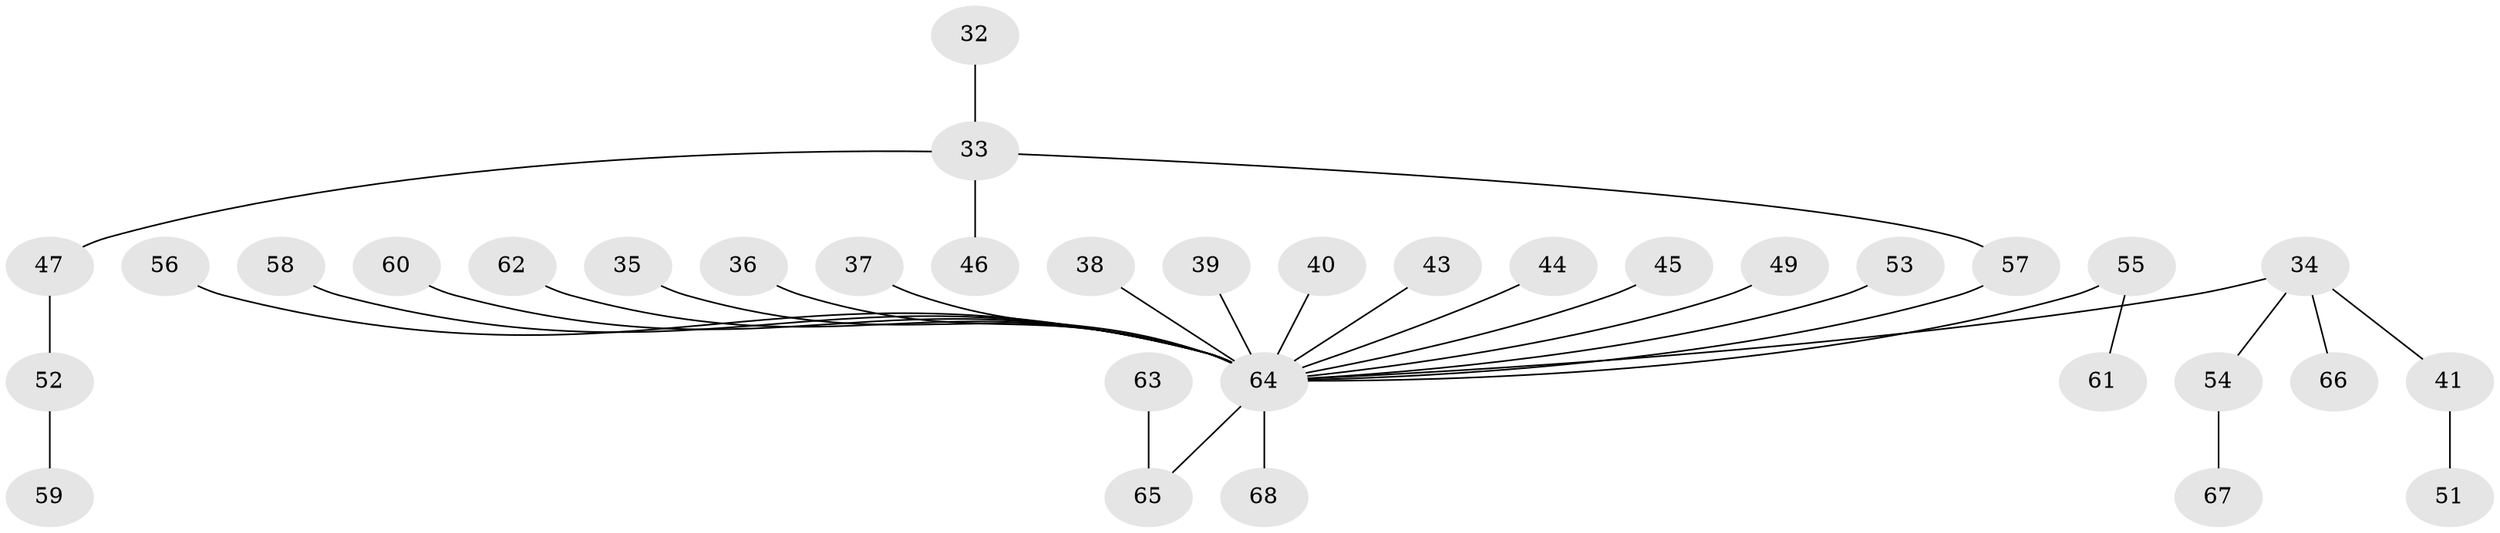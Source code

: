 // original degree distribution, {3: 0.17647058823529413, 5: 0.029411764705882353, 4: 0.08823529411764706, 2: 0.14705882352941177, 7: 0.014705882352941176, 1: 0.5441176470588235}
// Generated by graph-tools (version 1.1) at 2025/53/03/09/25 04:53:10]
// undirected, 34 vertices, 33 edges
graph export_dot {
graph [start="1"]
  node [color=gray90,style=filled];
  32;
  33 [super="+31"];
  34;
  35;
  36;
  37;
  38;
  39;
  40;
  41;
  43;
  44;
  45;
  46;
  47;
  49;
  51;
  52;
  53;
  54;
  55;
  56;
  57 [super="+30"];
  58;
  59;
  60;
  61;
  62;
  63;
  64 [super="+7+27+29+8+23+11+17+14+19+26+24+25"];
  65 [super="+3+2+15+48+50"];
  66;
  67;
  68;
  32 -- 33;
  33 -- 46;
  33 -- 47;
  33 -- 57;
  34 -- 41;
  34 -- 54;
  34 -- 66;
  34 -- 64;
  35 -- 64;
  36 -- 64;
  37 -- 64;
  38 -- 64;
  39 -- 64;
  40 -- 64;
  41 -- 51;
  43 -- 64;
  44 -- 64;
  45 -- 64;
  47 -- 52;
  49 -- 64;
  52 -- 59;
  53 -- 64;
  54 -- 67;
  55 -- 61;
  55 -- 64;
  56 -- 64;
  57 -- 64;
  58 -- 64;
  60 -- 64;
  62 -- 64;
  63 -- 65;
  64 -- 65;
  64 -- 68;
}
